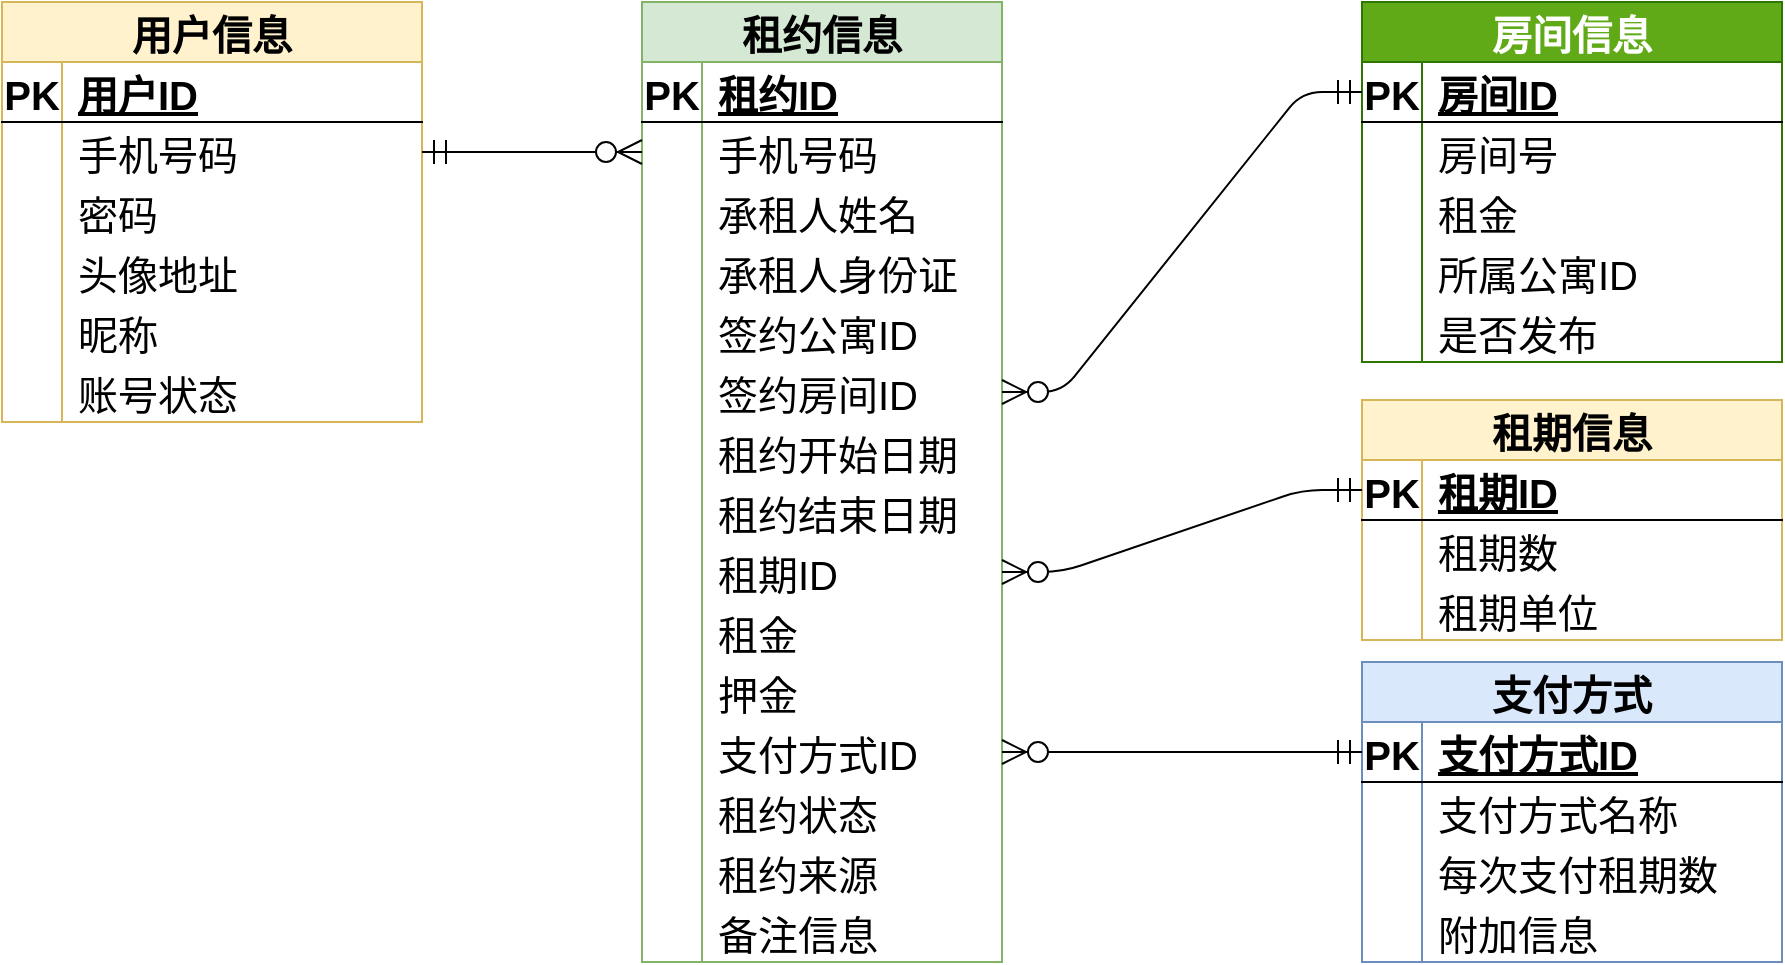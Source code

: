<mxfile version="21.6.5" type="device">
  <diagram id="R2lEEEUBdFMjLlhIrx00" name="Page-1">
    <mxGraphModel dx="1741" dy="1099" grid="1" gridSize="10" guides="1" tooltips="1" connect="1" arrows="1" fold="1" page="1" pageScale="1" pageWidth="3300" pageHeight="4681" math="0" shadow="0" extFonts="Permanent Marker^https://fonts.googleapis.com/css?family=Permanent+Marker">
      <root>
        <mxCell id="0" />
        <mxCell id="1" parent="0" />
        <mxCell id="C-vyLk0tnHw3VtMMgP7b-23" value="租约信息" style="shape=table;startSize=30;container=1;collapsible=1;childLayout=tableLayout;fixedRows=1;rowLines=0;fontStyle=1;align=center;resizeLast=1;rounded=0;fontSize=20;fillColor=#d5e8d4;strokeColor=#82b366;" parent="1" vertex="1">
          <mxGeometry x="720" y="1921" width="180" height="480" as="geometry" />
        </mxCell>
        <mxCell id="C-vyLk0tnHw3VtMMgP7b-24" value="" style="shape=partialRectangle;collapsible=0;dropTarget=0;pointerEvents=0;fillColor=none;points=[[0,0.5],[1,0.5]];portConstraint=eastwest;top=0;left=0;right=0;bottom=1;rounded=0;fontSize=20;" parent="C-vyLk0tnHw3VtMMgP7b-23" vertex="1">
          <mxGeometry y="30" width="180" height="30" as="geometry" />
        </mxCell>
        <mxCell id="C-vyLk0tnHw3VtMMgP7b-25" value="PK" style="shape=partialRectangle;overflow=hidden;connectable=0;fillColor=none;top=0;left=0;bottom=0;right=0;fontStyle=1;rounded=0;fontSize=20;" parent="C-vyLk0tnHw3VtMMgP7b-24" vertex="1">
          <mxGeometry width="30" height="30" as="geometry">
            <mxRectangle width="30" height="30" as="alternateBounds" />
          </mxGeometry>
        </mxCell>
        <mxCell id="C-vyLk0tnHw3VtMMgP7b-26" value="租约ID" style="shape=partialRectangle;overflow=hidden;connectable=0;fillColor=none;top=0;left=0;bottom=0;right=0;align=left;spacingLeft=6;fontStyle=5;rounded=0;fontSize=20;" parent="C-vyLk0tnHw3VtMMgP7b-24" vertex="1">
          <mxGeometry x="30" width="150" height="30" as="geometry">
            <mxRectangle width="150" height="30" as="alternateBounds" />
          </mxGeometry>
        </mxCell>
        <mxCell id="C-vyLk0tnHw3VtMMgP7b-27" value="" style="shape=partialRectangle;collapsible=0;dropTarget=0;pointerEvents=0;fillColor=none;points=[[0,0.5],[1,0.5]];portConstraint=eastwest;top=0;left=0;right=0;bottom=0;rounded=0;fontSize=20;" parent="C-vyLk0tnHw3VtMMgP7b-23" vertex="1">
          <mxGeometry y="60" width="180" height="30" as="geometry" />
        </mxCell>
        <mxCell id="C-vyLk0tnHw3VtMMgP7b-28" value="" style="shape=partialRectangle;overflow=hidden;connectable=0;fillColor=none;top=0;left=0;bottom=0;right=0;rounded=0;fontSize=20;" parent="C-vyLk0tnHw3VtMMgP7b-27" vertex="1">
          <mxGeometry width="30" height="30" as="geometry">
            <mxRectangle width="30" height="30" as="alternateBounds" />
          </mxGeometry>
        </mxCell>
        <mxCell id="C-vyLk0tnHw3VtMMgP7b-29" value="手机号码" style="shape=partialRectangle;overflow=hidden;connectable=0;fillColor=none;top=0;left=0;bottom=0;right=0;align=left;spacingLeft=6;rounded=0;fontSize=20;" parent="C-vyLk0tnHw3VtMMgP7b-27" vertex="1">
          <mxGeometry x="30" width="150" height="30" as="geometry">
            <mxRectangle width="150" height="30" as="alternateBounds" />
          </mxGeometry>
        </mxCell>
        <mxCell id="EcPGF8lhLybokYXhpb2R-1" style="shape=partialRectangle;collapsible=0;dropTarget=0;pointerEvents=0;fillColor=none;points=[[0,0.5],[1,0.5]];portConstraint=eastwest;top=0;left=0;right=0;bottom=0;rounded=0;fontSize=20;" parent="C-vyLk0tnHw3VtMMgP7b-23" vertex="1">
          <mxGeometry y="90" width="180" height="30" as="geometry" />
        </mxCell>
        <mxCell id="EcPGF8lhLybokYXhpb2R-2" style="shape=partialRectangle;overflow=hidden;connectable=0;fillColor=none;top=0;left=0;bottom=0;right=0;rounded=0;fontSize=20;" parent="EcPGF8lhLybokYXhpb2R-1" vertex="1">
          <mxGeometry width="30" height="30" as="geometry">
            <mxRectangle width="30" height="30" as="alternateBounds" />
          </mxGeometry>
        </mxCell>
        <mxCell id="EcPGF8lhLybokYXhpb2R-3" value="承租人姓名" style="shape=partialRectangle;overflow=hidden;connectable=0;fillColor=none;top=0;left=0;bottom=0;right=0;align=left;spacingLeft=6;rounded=0;fontSize=20;" parent="EcPGF8lhLybokYXhpb2R-1" vertex="1">
          <mxGeometry x="30" width="150" height="30" as="geometry">
            <mxRectangle width="150" height="30" as="alternateBounds" />
          </mxGeometry>
        </mxCell>
        <mxCell id="EcPGF8lhLybokYXhpb2R-4" style="shape=partialRectangle;collapsible=0;dropTarget=0;pointerEvents=0;fillColor=none;points=[[0,0.5],[1,0.5]];portConstraint=eastwest;top=0;left=0;right=0;bottom=0;rounded=0;fontSize=20;" parent="C-vyLk0tnHw3VtMMgP7b-23" vertex="1">
          <mxGeometry y="120" width="180" height="30" as="geometry" />
        </mxCell>
        <mxCell id="EcPGF8lhLybokYXhpb2R-5" style="shape=partialRectangle;overflow=hidden;connectable=0;fillColor=none;top=0;left=0;bottom=0;right=0;rounded=0;fontSize=20;" parent="EcPGF8lhLybokYXhpb2R-4" vertex="1">
          <mxGeometry width="30" height="30" as="geometry">
            <mxRectangle width="30" height="30" as="alternateBounds" />
          </mxGeometry>
        </mxCell>
        <mxCell id="EcPGF8lhLybokYXhpb2R-6" value="承租人身份证" style="shape=partialRectangle;overflow=hidden;connectable=0;fillColor=none;top=0;left=0;bottom=0;right=0;align=left;spacingLeft=6;rounded=0;fontSize=20;" parent="EcPGF8lhLybokYXhpb2R-4" vertex="1">
          <mxGeometry x="30" width="150" height="30" as="geometry">
            <mxRectangle width="150" height="30" as="alternateBounds" />
          </mxGeometry>
        </mxCell>
        <mxCell id="EcPGF8lhLybokYXhpb2R-7" style="shape=partialRectangle;collapsible=0;dropTarget=0;pointerEvents=0;fillColor=none;points=[[0,0.5],[1,0.5]];portConstraint=eastwest;top=0;left=0;right=0;bottom=0;rounded=0;fontSize=20;" parent="C-vyLk0tnHw3VtMMgP7b-23" vertex="1">
          <mxGeometry y="150" width="180" height="30" as="geometry" />
        </mxCell>
        <mxCell id="EcPGF8lhLybokYXhpb2R-8" style="shape=partialRectangle;overflow=hidden;connectable=0;fillColor=none;top=0;left=0;bottom=0;right=0;rounded=0;fontSize=20;" parent="EcPGF8lhLybokYXhpb2R-7" vertex="1">
          <mxGeometry width="30" height="30" as="geometry">
            <mxRectangle width="30" height="30" as="alternateBounds" />
          </mxGeometry>
        </mxCell>
        <mxCell id="EcPGF8lhLybokYXhpb2R-9" value="签约公寓ID" style="shape=partialRectangle;overflow=hidden;connectable=0;fillColor=none;top=0;left=0;bottom=0;right=0;align=left;spacingLeft=6;rounded=0;fontSize=20;" parent="EcPGF8lhLybokYXhpb2R-7" vertex="1">
          <mxGeometry x="30" width="150" height="30" as="geometry">
            <mxRectangle width="150" height="30" as="alternateBounds" />
          </mxGeometry>
        </mxCell>
        <mxCell id="EcPGF8lhLybokYXhpb2R-11" style="shape=partialRectangle;collapsible=0;dropTarget=0;pointerEvents=0;fillColor=none;points=[[0,0.5],[1,0.5]];portConstraint=eastwest;top=0;left=0;right=0;bottom=0;rounded=0;fontSize=20;" parent="C-vyLk0tnHw3VtMMgP7b-23" vertex="1">
          <mxGeometry y="180" width="180" height="30" as="geometry" />
        </mxCell>
        <mxCell id="EcPGF8lhLybokYXhpb2R-12" style="shape=partialRectangle;overflow=hidden;connectable=0;fillColor=none;top=0;left=0;bottom=0;right=0;rounded=0;fontSize=20;" parent="EcPGF8lhLybokYXhpb2R-11" vertex="1">
          <mxGeometry width="30" height="30" as="geometry">
            <mxRectangle width="30" height="30" as="alternateBounds" />
          </mxGeometry>
        </mxCell>
        <mxCell id="EcPGF8lhLybokYXhpb2R-13" value="签约房间ID" style="shape=partialRectangle;overflow=hidden;connectable=0;fillColor=none;top=0;left=0;bottom=0;right=0;align=left;spacingLeft=6;rounded=0;fontSize=20;" parent="EcPGF8lhLybokYXhpb2R-11" vertex="1">
          <mxGeometry x="30" width="150" height="30" as="geometry">
            <mxRectangle width="150" height="30" as="alternateBounds" />
          </mxGeometry>
        </mxCell>
        <mxCell id="EcPGF8lhLybokYXhpb2R-14" style="shape=partialRectangle;collapsible=0;dropTarget=0;pointerEvents=0;fillColor=none;points=[[0,0.5],[1,0.5]];portConstraint=eastwest;top=0;left=0;right=0;bottom=0;rounded=0;fontSize=20;" parent="C-vyLk0tnHw3VtMMgP7b-23" vertex="1">
          <mxGeometry y="210" width="180" height="30" as="geometry" />
        </mxCell>
        <mxCell id="EcPGF8lhLybokYXhpb2R-15" style="shape=partialRectangle;overflow=hidden;connectable=0;fillColor=none;top=0;left=0;bottom=0;right=0;rounded=0;fontSize=20;" parent="EcPGF8lhLybokYXhpb2R-14" vertex="1">
          <mxGeometry width="30" height="30" as="geometry">
            <mxRectangle width="30" height="30" as="alternateBounds" />
          </mxGeometry>
        </mxCell>
        <mxCell id="EcPGF8lhLybokYXhpb2R-16" value="租约开始日期" style="shape=partialRectangle;overflow=hidden;connectable=0;fillColor=none;top=0;left=0;bottom=0;right=0;align=left;spacingLeft=6;rounded=0;fontSize=20;" parent="EcPGF8lhLybokYXhpb2R-14" vertex="1">
          <mxGeometry x="30" width="150" height="30" as="geometry">
            <mxRectangle width="150" height="30" as="alternateBounds" />
          </mxGeometry>
        </mxCell>
        <mxCell id="EcPGF8lhLybokYXhpb2R-17" style="shape=partialRectangle;collapsible=0;dropTarget=0;pointerEvents=0;fillColor=none;points=[[0,0.5],[1,0.5]];portConstraint=eastwest;top=0;left=0;right=0;bottom=0;rounded=0;fontSize=20;" parent="C-vyLk0tnHw3VtMMgP7b-23" vertex="1">
          <mxGeometry y="240" width="180" height="30" as="geometry" />
        </mxCell>
        <mxCell id="EcPGF8lhLybokYXhpb2R-18" style="shape=partialRectangle;overflow=hidden;connectable=0;fillColor=none;top=0;left=0;bottom=0;right=0;rounded=0;fontSize=20;" parent="EcPGF8lhLybokYXhpb2R-17" vertex="1">
          <mxGeometry width="30" height="30" as="geometry">
            <mxRectangle width="30" height="30" as="alternateBounds" />
          </mxGeometry>
        </mxCell>
        <mxCell id="EcPGF8lhLybokYXhpb2R-19" value="租约结束日期" style="shape=partialRectangle;overflow=hidden;connectable=0;fillColor=none;top=0;left=0;bottom=0;right=0;align=left;spacingLeft=6;rounded=0;fontSize=20;" parent="EcPGF8lhLybokYXhpb2R-17" vertex="1">
          <mxGeometry x="30" width="150" height="30" as="geometry">
            <mxRectangle width="150" height="30" as="alternateBounds" />
          </mxGeometry>
        </mxCell>
        <mxCell id="EcPGF8lhLybokYXhpb2R-20" style="shape=partialRectangle;collapsible=0;dropTarget=0;pointerEvents=0;fillColor=none;points=[[0,0.5],[1,0.5]];portConstraint=eastwest;top=0;left=0;right=0;bottom=0;rounded=0;fontSize=20;" parent="C-vyLk0tnHw3VtMMgP7b-23" vertex="1">
          <mxGeometry y="270" width="180" height="30" as="geometry" />
        </mxCell>
        <mxCell id="EcPGF8lhLybokYXhpb2R-21" style="shape=partialRectangle;overflow=hidden;connectable=0;fillColor=none;top=0;left=0;bottom=0;right=0;rounded=0;fontSize=20;" parent="EcPGF8lhLybokYXhpb2R-20" vertex="1">
          <mxGeometry width="30" height="30" as="geometry">
            <mxRectangle width="30" height="30" as="alternateBounds" />
          </mxGeometry>
        </mxCell>
        <mxCell id="EcPGF8lhLybokYXhpb2R-22" value="租期ID" style="shape=partialRectangle;overflow=hidden;connectable=0;fillColor=none;top=0;left=0;bottom=0;right=0;align=left;spacingLeft=6;rounded=0;fontSize=20;" parent="EcPGF8lhLybokYXhpb2R-20" vertex="1">
          <mxGeometry x="30" width="150" height="30" as="geometry">
            <mxRectangle width="150" height="30" as="alternateBounds" />
          </mxGeometry>
        </mxCell>
        <mxCell id="EcPGF8lhLybokYXhpb2R-23" style="shape=partialRectangle;collapsible=0;dropTarget=0;pointerEvents=0;fillColor=none;points=[[0,0.5],[1,0.5]];portConstraint=eastwest;top=0;left=0;right=0;bottom=0;rounded=0;fontSize=20;" parent="C-vyLk0tnHw3VtMMgP7b-23" vertex="1">
          <mxGeometry y="300" width="180" height="30" as="geometry" />
        </mxCell>
        <mxCell id="EcPGF8lhLybokYXhpb2R-24" style="shape=partialRectangle;overflow=hidden;connectable=0;fillColor=none;top=0;left=0;bottom=0;right=0;rounded=0;fontSize=20;" parent="EcPGF8lhLybokYXhpb2R-23" vertex="1">
          <mxGeometry width="30" height="30" as="geometry">
            <mxRectangle width="30" height="30" as="alternateBounds" />
          </mxGeometry>
        </mxCell>
        <mxCell id="EcPGF8lhLybokYXhpb2R-25" value="租金" style="shape=partialRectangle;overflow=hidden;connectable=0;fillColor=none;top=0;left=0;bottom=0;right=0;align=left;spacingLeft=6;rounded=0;fontSize=20;" parent="EcPGF8lhLybokYXhpb2R-23" vertex="1">
          <mxGeometry x="30" width="150" height="30" as="geometry">
            <mxRectangle width="150" height="30" as="alternateBounds" />
          </mxGeometry>
        </mxCell>
        <mxCell id="EcPGF8lhLybokYXhpb2R-26" style="shape=partialRectangle;collapsible=0;dropTarget=0;pointerEvents=0;fillColor=none;points=[[0,0.5],[1,0.5]];portConstraint=eastwest;top=0;left=0;right=0;bottom=0;rounded=0;fontSize=20;" parent="C-vyLk0tnHw3VtMMgP7b-23" vertex="1">
          <mxGeometry y="330" width="180" height="30" as="geometry" />
        </mxCell>
        <mxCell id="EcPGF8lhLybokYXhpb2R-27" style="shape=partialRectangle;overflow=hidden;connectable=0;fillColor=none;top=0;left=0;bottom=0;right=0;rounded=0;fontSize=20;" parent="EcPGF8lhLybokYXhpb2R-26" vertex="1">
          <mxGeometry width="30" height="30" as="geometry">
            <mxRectangle width="30" height="30" as="alternateBounds" />
          </mxGeometry>
        </mxCell>
        <mxCell id="EcPGF8lhLybokYXhpb2R-28" value="押金" style="shape=partialRectangle;overflow=hidden;connectable=0;fillColor=none;top=0;left=0;bottom=0;right=0;align=left;spacingLeft=6;rounded=0;fontSize=20;" parent="EcPGF8lhLybokYXhpb2R-26" vertex="1">
          <mxGeometry x="30" width="150" height="30" as="geometry">
            <mxRectangle width="150" height="30" as="alternateBounds" />
          </mxGeometry>
        </mxCell>
        <mxCell id="EcPGF8lhLybokYXhpb2R-29" style="shape=partialRectangle;collapsible=0;dropTarget=0;pointerEvents=0;fillColor=none;points=[[0,0.5],[1,0.5]];portConstraint=eastwest;top=0;left=0;right=0;bottom=0;rounded=0;fontSize=20;" parent="C-vyLk0tnHw3VtMMgP7b-23" vertex="1">
          <mxGeometry y="360" width="180" height="30" as="geometry" />
        </mxCell>
        <mxCell id="EcPGF8lhLybokYXhpb2R-30" style="shape=partialRectangle;overflow=hidden;connectable=0;fillColor=none;top=0;left=0;bottom=0;right=0;rounded=0;fontSize=20;" parent="EcPGF8lhLybokYXhpb2R-29" vertex="1">
          <mxGeometry width="30" height="30" as="geometry">
            <mxRectangle width="30" height="30" as="alternateBounds" />
          </mxGeometry>
        </mxCell>
        <mxCell id="EcPGF8lhLybokYXhpb2R-31" value="支付方式ID" style="shape=partialRectangle;overflow=hidden;connectable=0;fillColor=none;top=0;left=0;bottom=0;right=0;align=left;spacingLeft=6;rounded=0;fontSize=20;" parent="EcPGF8lhLybokYXhpb2R-29" vertex="1">
          <mxGeometry x="30" width="150" height="30" as="geometry">
            <mxRectangle width="150" height="30" as="alternateBounds" />
          </mxGeometry>
        </mxCell>
        <mxCell id="EcPGF8lhLybokYXhpb2R-32" style="shape=partialRectangle;collapsible=0;dropTarget=0;pointerEvents=0;fillColor=none;points=[[0,0.5],[1,0.5]];portConstraint=eastwest;top=0;left=0;right=0;bottom=0;rounded=0;fontSize=20;" parent="C-vyLk0tnHw3VtMMgP7b-23" vertex="1">
          <mxGeometry y="390" width="180" height="30" as="geometry" />
        </mxCell>
        <mxCell id="EcPGF8lhLybokYXhpb2R-33" style="shape=partialRectangle;overflow=hidden;connectable=0;fillColor=none;top=0;left=0;bottom=0;right=0;rounded=0;fontSize=20;" parent="EcPGF8lhLybokYXhpb2R-32" vertex="1">
          <mxGeometry width="30" height="30" as="geometry">
            <mxRectangle width="30" height="30" as="alternateBounds" />
          </mxGeometry>
        </mxCell>
        <mxCell id="EcPGF8lhLybokYXhpb2R-34" value="租约状态" style="shape=partialRectangle;overflow=hidden;connectable=0;fillColor=none;top=0;left=0;bottom=0;right=0;align=left;spacingLeft=6;rounded=0;fontSize=20;" parent="EcPGF8lhLybokYXhpb2R-32" vertex="1">
          <mxGeometry x="30" width="150" height="30" as="geometry">
            <mxRectangle width="150" height="30" as="alternateBounds" />
          </mxGeometry>
        </mxCell>
        <mxCell id="EcPGF8lhLybokYXhpb2R-35" style="shape=partialRectangle;collapsible=0;dropTarget=0;pointerEvents=0;fillColor=none;points=[[0,0.5],[1,0.5]];portConstraint=eastwest;top=0;left=0;right=0;bottom=0;rounded=0;fontSize=20;" parent="C-vyLk0tnHw3VtMMgP7b-23" vertex="1">
          <mxGeometry y="420" width="180" height="30" as="geometry" />
        </mxCell>
        <mxCell id="EcPGF8lhLybokYXhpb2R-36" style="shape=partialRectangle;overflow=hidden;connectable=0;fillColor=none;top=0;left=0;bottom=0;right=0;rounded=0;fontSize=20;" parent="EcPGF8lhLybokYXhpb2R-35" vertex="1">
          <mxGeometry width="30" height="30" as="geometry">
            <mxRectangle width="30" height="30" as="alternateBounds" />
          </mxGeometry>
        </mxCell>
        <mxCell id="EcPGF8lhLybokYXhpb2R-37" value="租约来源" style="shape=partialRectangle;overflow=hidden;connectable=0;fillColor=none;top=0;left=0;bottom=0;right=0;align=left;spacingLeft=6;rounded=0;fontSize=20;" parent="EcPGF8lhLybokYXhpb2R-35" vertex="1">
          <mxGeometry x="30" width="150" height="30" as="geometry">
            <mxRectangle width="150" height="30" as="alternateBounds" />
          </mxGeometry>
        </mxCell>
        <mxCell id="EcPGF8lhLybokYXhpb2R-38" style="shape=partialRectangle;collapsible=0;dropTarget=0;pointerEvents=0;fillColor=none;points=[[0,0.5],[1,0.5]];portConstraint=eastwest;top=0;left=0;right=0;bottom=0;rounded=0;fontSize=20;" parent="C-vyLk0tnHw3VtMMgP7b-23" vertex="1">
          <mxGeometry y="450" width="180" height="30" as="geometry" />
        </mxCell>
        <mxCell id="EcPGF8lhLybokYXhpb2R-39" style="shape=partialRectangle;overflow=hidden;connectable=0;fillColor=none;top=0;left=0;bottom=0;right=0;rounded=0;fontSize=20;" parent="EcPGF8lhLybokYXhpb2R-38" vertex="1">
          <mxGeometry width="30" height="30" as="geometry">
            <mxRectangle width="30" height="30" as="alternateBounds" />
          </mxGeometry>
        </mxCell>
        <mxCell id="EcPGF8lhLybokYXhpb2R-40" value="备注信息" style="shape=partialRectangle;overflow=hidden;connectable=0;fillColor=none;top=0;left=0;bottom=0;right=0;align=left;spacingLeft=6;rounded=0;fontSize=20;" parent="EcPGF8lhLybokYXhpb2R-38" vertex="1">
          <mxGeometry x="30" width="150" height="30" as="geometry">
            <mxRectangle width="150" height="30" as="alternateBounds" />
          </mxGeometry>
        </mxCell>
        <mxCell id="EcPGF8lhLybokYXhpb2R-250" value="用户信息" style="shape=table;startSize=30;container=1;collapsible=1;childLayout=tableLayout;fixedRows=1;rowLines=0;fontStyle=1;align=center;resizeLast=1;rounded=0;fontSize=20;fillColor=#fff2cc;strokeColor=#d6b656;" parent="1" vertex="1">
          <mxGeometry x="400" y="1921" width="210" height="210" as="geometry" />
        </mxCell>
        <mxCell id="EcPGF8lhLybokYXhpb2R-251" value="" style="shape=partialRectangle;collapsible=0;dropTarget=0;pointerEvents=0;fillColor=none;points=[[0,0.5],[1,0.5]];portConstraint=eastwest;top=0;left=0;right=0;bottom=1;rounded=0;fontSize=20;" parent="EcPGF8lhLybokYXhpb2R-250" vertex="1">
          <mxGeometry y="30" width="210" height="30" as="geometry" />
        </mxCell>
        <mxCell id="EcPGF8lhLybokYXhpb2R-252" value="PK" style="shape=partialRectangle;overflow=hidden;connectable=0;fillColor=none;top=0;left=0;bottom=0;right=0;fontStyle=1;rounded=0;fontSize=20;" parent="EcPGF8lhLybokYXhpb2R-251" vertex="1">
          <mxGeometry width="30" height="30" as="geometry">
            <mxRectangle width="30" height="30" as="alternateBounds" />
          </mxGeometry>
        </mxCell>
        <mxCell id="EcPGF8lhLybokYXhpb2R-253" value="用户ID" style="shape=partialRectangle;overflow=hidden;connectable=0;fillColor=none;top=0;left=0;bottom=0;right=0;align=left;spacingLeft=6;fontStyle=5;rounded=0;fontSize=20;" parent="EcPGF8lhLybokYXhpb2R-251" vertex="1">
          <mxGeometry x="30" width="180" height="30" as="geometry">
            <mxRectangle width="180" height="30" as="alternateBounds" />
          </mxGeometry>
        </mxCell>
        <mxCell id="EcPGF8lhLybokYXhpb2R-254" value="" style="shape=partialRectangle;collapsible=0;dropTarget=0;pointerEvents=0;fillColor=none;points=[[0,0.5],[1,0.5]];portConstraint=eastwest;top=0;left=0;right=0;bottom=0;rounded=0;fontSize=20;" parent="EcPGF8lhLybokYXhpb2R-250" vertex="1">
          <mxGeometry y="60" width="210" height="30" as="geometry" />
        </mxCell>
        <mxCell id="EcPGF8lhLybokYXhpb2R-255" value="" style="shape=partialRectangle;overflow=hidden;connectable=0;fillColor=none;top=0;left=0;bottom=0;right=0;rounded=0;fontSize=20;" parent="EcPGF8lhLybokYXhpb2R-254" vertex="1">
          <mxGeometry width="30" height="30" as="geometry">
            <mxRectangle width="30" height="30" as="alternateBounds" />
          </mxGeometry>
        </mxCell>
        <mxCell id="EcPGF8lhLybokYXhpb2R-256" value="手机号码" style="shape=partialRectangle;overflow=hidden;connectable=0;fillColor=none;top=0;left=0;bottom=0;right=0;align=left;spacingLeft=6;rounded=0;fontSize=20;" parent="EcPGF8lhLybokYXhpb2R-254" vertex="1">
          <mxGeometry x="30" width="180" height="30" as="geometry">
            <mxRectangle width="180" height="30" as="alternateBounds" />
          </mxGeometry>
        </mxCell>
        <mxCell id="EcPGF8lhLybokYXhpb2R-257" style="shape=partialRectangle;collapsible=0;dropTarget=0;pointerEvents=0;fillColor=none;points=[[0,0.5],[1,0.5]];portConstraint=eastwest;top=0;left=0;right=0;bottom=0;rounded=0;fontSize=20;" parent="EcPGF8lhLybokYXhpb2R-250" vertex="1">
          <mxGeometry y="90" width="210" height="30" as="geometry" />
        </mxCell>
        <mxCell id="EcPGF8lhLybokYXhpb2R-258" style="shape=partialRectangle;overflow=hidden;connectable=0;fillColor=none;top=0;left=0;bottom=0;right=0;rounded=0;fontSize=20;" parent="EcPGF8lhLybokYXhpb2R-257" vertex="1">
          <mxGeometry width="30" height="30" as="geometry">
            <mxRectangle width="30" height="30" as="alternateBounds" />
          </mxGeometry>
        </mxCell>
        <mxCell id="EcPGF8lhLybokYXhpb2R-259" value="密码" style="shape=partialRectangle;overflow=hidden;connectable=0;fillColor=none;top=0;left=0;bottom=0;right=0;align=left;spacingLeft=6;rounded=0;fontSize=20;" parent="EcPGF8lhLybokYXhpb2R-257" vertex="1">
          <mxGeometry x="30" width="180" height="30" as="geometry">
            <mxRectangle width="180" height="30" as="alternateBounds" />
          </mxGeometry>
        </mxCell>
        <mxCell id="EcPGF8lhLybokYXhpb2R-260" style="shape=partialRectangle;collapsible=0;dropTarget=0;pointerEvents=0;fillColor=none;points=[[0,0.5],[1,0.5]];portConstraint=eastwest;top=0;left=0;right=0;bottom=0;rounded=0;fontSize=20;" parent="EcPGF8lhLybokYXhpb2R-250" vertex="1">
          <mxGeometry y="120" width="210" height="30" as="geometry" />
        </mxCell>
        <mxCell id="EcPGF8lhLybokYXhpb2R-261" style="shape=partialRectangle;overflow=hidden;connectable=0;fillColor=none;top=0;left=0;bottom=0;right=0;rounded=0;fontSize=20;" parent="EcPGF8lhLybokYXhpb2R-260" vertex="1">
          <mxGeometry width="30" height="30" as="geometry">
            <mxRectangle width="30" height="30" as="alternateBounds" />
          </mxGeometry>
        </mxCell>
        <mxCell id="EcPGF8lhLybokYXhpb2R-262" value="头像地址" style="shape=partialRectangle;overflow=hidden;connectable=0;fillColor=none;top=0;left=0;bottom=0;right=0;align=left;spacingLeft=6;rounded=0;fontSize=20;" parent="EcPGF8lhLybokYXhpb2R-260" vertex="1">
          <mxGeometry x="30" width="180" height="30" as="geometry">
            <mxRectangle width="180" height="30" as="alternateBounds" />
          </mxGeometry>
        </mxCell>
        <mxCell id="EcPGF8lhLybokYXhpb2R-263" style="shape=partialRectangle;collapsible=0;dropTarget=0;pointerEvents=0;fillColor=none;points=[[0,0.5],[1,0.5]];portConstraint=eastwest;top=0;left=0;right=0;bottom=0;rounded=0;fontSize=20;" parent="EcPGF8lhLybokYXhpb2R-250" vertex="1">
          <mxGeometry y="150" width="210" height="30" as="geometry" />
        </mxCell>
        <mxCell id="EcPGF8lhLybokYXhpb2R-264" style="shape=partialRectangle;overflow=hidden;connectable=0;fillColor=none;top=0;left=0;bottom=0;right=0;rounded=0;fontSize=20;" parent="EcPGF8lhLybokYXhpb2R-263" vertex="1">
          <mxGeometry width="30" height="30" as="geometry">
            <mxRectangle width="30" height="30" as="alternateBounds" />
          </mxGeometry>
        </mxCell>
        <mxCell id="EcPGF8lhLybokYXhpb2R-265" value="昵称" style="shape=partialRectangle;overflow=hidden;connectable=0;fillColor=none;top=0;left=0;bottom=0;right=0;align=left;spacingLeft=6;rounded=0;fontSize=20;" parent="EcPGF8lhLybokYXhpb2R-263" vertex="1">
          <mxGeometry x="30" width="180" height="30" as="geometry">
            <mxRectangle width="180" height="30" as="alternateBounds" />
          </mxGeometry>
        </mxCell>
        <mxCell id="EcPGF8lhLybokYXhpb2R-266" style="shape=partialRectangle;collapsible=0;dropTarget=0;pointerEvents=0;fillColor=none;points=[[0,0.5],[1,0.5]];portConstraint=eastwest;top=0;left=0;right=0;bottom=0;rounded=0;fontSize=20;" parent="EcPGF8lhLybokYXhpb2R-250" vertex="1">
          <mxGeometry y="180" width="210" height="30" as="geometry" />
        </mxCell>
        <mxCell id="EcPGF8lhLybokYXhpb2R-267" style="shape=partialRectangle;overflow=hidden;connectable=0;fillColor=none;top=0;left=0;bottom=0;right=0;rounded=0;fontSize=20;" parent="EcPGF8lhLybokYXhpb2R-266" vertex="1">
          <mxGeometry width="30" height="30" as="geometry">
            <mxRectangle width="30" height="30" as="alternateBounds" />
          </mxGeometry>
        </mxCell>
        <mxCell id="EcPGF8lhLybokYXhpb2R-268" value="账号状态" style="shape=partialRectangle;overflow=hidden;connectable=0;fillColor=none;top=0;left=0;bottom=0;right=0;align=left;spacingLeft=6;rounded=0;fontSize=20;" parent="EcPGF8lhLybokYXhpb2R-266" vertex="1">
          <mxGeometry x="30" width="180" height="30" as="geometry">
            <mxRectangle width="180" height="30" as="alternateBounds" />
          </mxGeometry>
        </mxCell>
        <mxCell id="EcPGF8lhLybokYXhpb2R-294" value="房间信息" style="shape=table;startSize=30;container=1;collapsible=1;childLayout=tableLayout;fixedRows=1;rowLines=0;fontStyle=1;align=center;resizeLast=1;rounded=0;fontSize=20;fillColor=#60a917;strokeColor=#2D7600;fontColor=#ffffff;" parent="1" vertex="1">
          <mxGeometry x="1080" y="1921" width="210" height="180" as="geometry" />
        </mxCell>
        <mxCell id="EcPGF8lhLybokYXhpb2R-295" value="" style="shape=partialRectangle;collapsible=0;dropTarget=0;pointerEvents=0;fillColor=none;points=[[0,0.5],[1,0.5]];portConstraint=eastwest;top=0;left=0;right=0;bottom=1;rounded=0;fontSize=20;" parent="EcPGF8lhLybokYXhpb2R-294" vertex="1">
          <mxGeometry y="30" width="210" height="30" as="geometry" />
        </mxCell>
        <mxCell id="EcPGF8lhLybokYXhpb2R-296" value="PK" style="shape=partialRectangle;overflow=hidden;connectable=0;fillColor=none;top=0;left=0;bottom=0;right=0;fontStyle=1;rounded=0;fontSize=20;" parent="EcPGF8lhLybokYXhpb2R-295" vertex="1">
          <mxGeometry width="30" height="30" as="geometry">
            <mxRectangle width="30" height="30" as="alternateBounds" />
          </mxGeometry>
        </mxCell>
        <mxCell id="EcPGF8lhLybokYXhpb2R-297" value="房间ID" style="shape=partialRectangle;overflow=hidden;connectable=0;fillColor=none;top=0;left=0;bottom=0;right=0;align=left;spacingLeft=6;fontStyle=5;rounded=0;fontSize=20;" parent="EcPGF8lhLybokYXhpb2R-295" vertex="1">
          <mxGeometry x="30" width="180" height="30" as="geometry">
            <mxRectangle width="180" height="30" as="alternateBounds" />
          </mxGeometry>
        </mxCell>
        <mxCell id="EcPGF8lhLybokYXhpb2R-298" value="" style="shape=partialRectangle;collapsible=0;dropTarget=0;pointerEvents=0;fillColor=none;points=[[0,0.5],[1,0.5]];portConstraint=eastwest;top=0;left=0;right=0;bottom=0;rounded=0;fontSize=20;" parent="EcPGF8lhLybokYXhpb2R-294" vertex="1">
          <mxGeometry y="60" width="210" height="30" as="geometry" />
        </mxCell>
        <mxCell id="EcPGF8lhLybokYXhpb2R-299" value="" style="shape=partialRectangle;overflow=hidden;connectable=0;fillColor=none;top=0;left=0;bottom=0;right=0;rounded=0;fontSize=20;" parent="EcPGF8lhLybokYXhpb2R-298" vertex="1">
          <mxGeometry width="30" height="30" as="geometry">
            <mxRectangle width="30" height="30" as="alternateBounds" />
          </mxGeometry>
        </mxCell>
        <mxCell id="EcPGF8lhLybokYXhpb2R-300" value="房间号" style="shape=partialRectangle;overflow=hidden;connectable=0;fillColor=none;top=0;left=0;bottom=0;right=0;align=left;spacingLeft=6;rounded=0;fontSize=20;" parent="EcPGF8lhLybokYXhpb2R-298" vertex="1">
          <mxGeometry x="30" width="180" height="30" as="geometry">
            <mxRectangle width="180" height="30" as="alternateBounds" />
          </mxGeometry>
        </mxCell>
        <mxCell id="EcPGF8lhLybokYXhpb2R-301" style="shape=partialRectangle;collapsible=0;dropTarget=0;pointerEvents=0;fillColor=none;points=[[0,0.5],[1,0.5]];portConstraint=eastwest;top=0;left=0;right=0;bottom=0;rounded=0;fontSize=20;" parent="EcPGF8lhLybokYXhpb2R-294" vertex="1">
          <mxGeometry y="90" width="210" height="30" as="geometry" />
        </mxCell>
        <mxCell id="EcPGF8lhLybokYXhpb2R-302" style="shape=partialRectangle;overflow=hidden;connectable=0;fillColor=none;top=0;left=0;bottom=0;right=0;rounded=0;fontSize=20;" parent="EcPGF8lhLybokYXhpb2R-301" vertex="1">
          <mxGeometry width="30" height="30" as="geometry">
            <mxRectangle width="30" height="30" as="alternateBounds" />
          </mxGeometry>
        </mxCell>
        <mxCell id="EcPGF8lhLybokYXhpb2R-303" value="租金" style="shape=partialRectangle;overflow=hidden;connectable=0;fillColor=none;top=0;left=0;bottom=0;right=0;align=left;spacingLeft=6;rounded=0;fontSize=20;" parent="EcPGF8lhLybokYXhpb2R-301" vertex="1">
          <mxGeometry x="30" width="180" height="30" as="geometry">
            <mxRectangle width="180" height="30" as="alternateBounds" />
          </mxGeometry>
        </mxCell>
        <mxCell id="EcPGF8lhLybokYXhpb2R-304" style="shape=partialRectangle;collapsible=0;dropTarget=0;pointerEvents=0;fillColor=none;points=[[0,0.5],[1,0.5]];portConstraint=eastwest;top=0;left=0;right=0;bottom=0;rounded=0;fontSize=20;" parent="EcPGF8lhLybokYXhpb2R-294" vertex="1">
          <mxGeometry y="120" width="210" height="30" as="geometry" />
        </mxCell>
        <mxCell id="EcPGF8lhLybokYXhpb2R-305" style="shape=partialRectangle;overflow=hidden;connectable=0;fillColor=none;top=0;left=0;bottom=0;right=0;rounded=0;fontSize=20;" parent="EcPGF8lhLybokYXhpb2R-304" vertex="1">
          <mxGeometry width="30" height="30" as="geometry">
            <mxRectangle width="30" height="30" as="alternateBounds" />
          </mxGeometry>
        </mxCell>
        <mxCell id="EcPGF8lhLybokYXhpb2R-306" value="所属公寓ID" style="shape=partialRectangle;overflow=hidden;connectable=0;fillColor=none;top=0;left=0;bottom=0;right=0;align=left;spacingLeft=6;rounded=0;fontSize=20;" parent="EcPGF8lhLybokYXhpb2R-304" vertex="1">
          <mxGeometry x="30" width="180" height="30" as="geometry">
            <mxRectangle width="180" height="30" as="alternateBounds" />
          </mxGeometry>
        </mxCell>
        <mxCell id="EcPGF8lhLybokYXhpb2R-307" style="shape=partialRectangle;collapsible=0;dropTarget=0;pointerEvents=0;fillColor=none;points=[[0,0.5],[1,0.5]];portConstraint=eastwest;top=0;left=0;right=0;bottom=0;rounded=0;fontSize=20;" parent="EcPGF8lhLybokYXhpb2R-294" vertex="1">
          <mxGeometry y="150" width="210" height="30" as="geometry" />
        </mxCell>
        <mxCell id="EcPGF8lhLybokYXhpb2R-308" style="shape=partialRectangle;overflow=hidden;connectable=0;fillColor=none;top=0;left=0;bottom=0;right=0;rounded=0;fontSize=20;" parent="EcPGF8lhLybokYXhpb2R-307" vertex="1">
          <mxGeometry width="30" height="30" as="geometry">
            <mxRectangle width="30" height="30" as="alternateBounds" />
          </mxGeometry>
        </mxCell>
        <mxCell id="EcPGF8lhLybokYXhpb2R-309" value="是否发布" style="shape=partialRectangle;overflow=hidden;connectable=0;fillColor=none;top=0;left=0;bottom=0;right=0;align=left;spacingLeft=6;rounded=0;fontSize=20;" parent="EcPGF8lhLybokYXhpb2R-307" vertex="1">
          <mxGeometry x="30" width="180" height="30" as="geometry">
            <mxRectangle width="180" height="30" as="alternateBounds" />
          </mxGeometry>
        </mxCell>
        <mxCell id="EcPGF8lhLybokYXhpb2R-399" value="支付方式" style="shape=table;startSize=30;container=1;collapsible=1;childLayout=tableLayout;fixedRows=1;rowLines=0;fontStyle=1;align=center;resizeLast=1;rounded=0;fontSize=20;fillColor=#dae8fc;strokeColor=#6c8ebf;" parent="1" vertex="1">
          <mxGeometry x="1080" y="2251" width="210" height="150" as="geometry" />
        </mxCell>
        <mxCell id="EcPGF8lhLybokYXhpb2R-400" value="" style="shape=partialRectangle;collapsible=0;dropTarget=0;pointerEvents=0;fillColor=none;points=[[0,0.5],[1,0.5]];portConstraint=eastwest;top=0;left=0;right=0;bottom=1;rounded=0;fontSize=20;" parent="EcPGF8lhLybokYXhpb2R-399" vertex="1">
          <mxGeometry y="30" width="210" height="30" as="geometry" />
        </mxCell>
        <mxCell id="EcPGF8lhLybokYXhpb2R-401" value="PK" style="shape=partialRectangle;overflow=hidden;connectable=0;fillColor=none;top=0;left=0;bottom=0;right=0;fontStyle=1;rounded=0;fontSize=20;" parent="EcPGF8lhLybokYXhpb2R-400" vertex="1">
          <mxGeometry width="30" height="30" as="geometry">
            <mxRectangle width="30" height="30" as="alternateBounds" />
          </mxGeometry>
        </mxCell>
        <mxCell id="EcPGF8lhLybokYXhpb2R-402" value="支付方式ID" style="shape=partialRectangle;overflow=hidden;connectable=0;fillColor=none;top=0;left=0;bottom=0;right=0;align=left;spacingLeft=6;fontStyle=5;rounded=0;fontSize=20;" parent="EcPGF8lhLybokYXhpb2R-400" vertex="1">
          <mxGeometry x="30" width="180" height="30" as="geometry">
            <mxRectangle width="180" height="30" as="alternateBounds" />
          </mxGeometry>
        </mxCell>
        <mxCell id="EcPGF8lhLybokYXhpb2R-403" value="" style="shape=partialRectangle;collapsible=0;dropTarget=0;pointerEvents=0;fillColor=none;points=[[0,0.5],[1,0.5]];portConstraint=eastwest;top=0;left=0;right=0;bottom=0;rounded=0;fontSize=20;" parent="EcPGF8lhLybokYXhpb2R-399" vertex="1">
          <mxGeometry y="60" width="210" height="30" as="geometry" />
        </mxCell>
        <mxCell id="EcPGF8lhLybokYXhpb2R-404" value="" style="shape=partialRectangle;overflow=hidden;connectable=0;fillColor=none;top=0;left=0;bottom=0;right=0;rounded=0;fontSize=20;" parent="EcPGF8lhLybokYXhpb2R-403" vertex="1">
          <mxGeometry width="30" height="30" as="geometry">
            <mxRectangle width="30" height="30" as="alternateBounds" />
          </mxGeometry>
        </mxCell>
        <mxCell id="EcPGF8lhLybokYXhpb2R-405" value="支付方式名称" style="shape=partialRectangle;overflow=hidden;connectable=0;fillColor=none;top=0;left=0;bottom=0;right=0;align=left;spacingLeft=6;rounded=0;fontSize=20;" parent="EcPGF8lhLybokYXhpb2R-403" vertex="1">
          <mxGeometry x="30" width="180" height="30" as="geometry">
            <mxRectangle width="180" height="30" as="alternateBounds" />
          </mxGeometry>
        </mxCell>
        <mxCell id="EcPGF8lhLybokYXhpb2R-406" style="shape=partialRectangle;collapsible=0;dropTarget=0;pointerEvents=0;fillColor=none;points=[[0,0.5],[1,0.5]];portConstraint=eastwest;top=0;left=0;right=0;bottom=0;rounded=0;fontSize=20;" parent="EcPGF8lhLybokYXhpb2R-399" vertex="1">
          <mxGeometry y="90" width="210" height="30" as="geometry" />
        </mxCell>
        <mxCell id="EcPGF8lhLybokYXhpb2R-407" style="shape=partialRectangle;overflow=hidden;connectable=0;fillColor=none;top=0;left=0;bottom=0;right=0;rounded=0;fontSize=20;" parent="EcPGF8lhLybokYXhpb2R-406" vertex="1">
          <mxGeometry width="30" height="30" as="geometry">
            <mxRectangle width="30" height="30" as="alternateBounds" />
          </mxGeometry>
        </mxCell>
        <mxCell id="EcPGF8lhLybokYXhpb2R-408" value="每次支付租期数" style="shape=partialRectangle;overflow=hidden;connectable=0;fillColor=none;top=0;left=0;bottom=0;right=0;align=left;spacingLeft=6;rounded=0;fontSize=20;" parent="EcPGF8lhLybokYXhpb2R-406" vertex="1">
          <mxGeometry x="30" width="180" height="30" as="geometry">
            <mxRectangle width="180" height="30" as="alternateBounds" />
          </mxGeometry>
        </mxCell>
        <mxCell id="EcPGF8lhLybokYXhpb2R-409" style="shape=partialRectangle;collapsible=0;dropTarget=0;pointerEvents=0;fillColor=none;points=[[0,0.5],[1,0.5]];portConstraint=eastwest;top=0;left=0;right=0;bottom=0;rounded=0;fontSize=20;" parent="EcPGF8lhLybokYXhpb2R-399" vertex="1">
          <mxGeometry y="120" width="210" height="30" as="geometry" />
        </mxCell>
        <mxCell id="EcPGF8lhLybokYXhpb2R-410" style="shape=partialRectangle;overflow=hidden;connectable=0;fillColor=none;top=0;left=0;bottom=0;right=0;rounded=0;fontSize=20;" parent="EcPGF8lhLybokYXhpb2R-409" vertex="1">
          <mxGeometry width="30" height="30" as="geometry">
            <mxRectangle width="30" height="30" as="alternateBounds" />
          </mxGeometry>
        </mxCell>
        <mxCell id="EcPGF8lhLybokYXhpb2R-411" value="附加信息" style="shape=partialRectangle;overflow=hidden;connectable=0;fillColor=none;top=0;left=0;bottom=0;right=0;align=left;spacingLeft=6;rounded=0;fontSize=20;" parent="EcPGF8lhLybokYXhpb2R-409" vertex="1">
          <mxGeometry x="30" width="180" height="30" as="geometry">
            <mxRectangle width="180" height="30" as="alternateBounds" />
          </mxGeometry>
        </mxCell>
        <mxCell id="EcPGF8lhLybokYXhpb2R-468" value="租期信息" style="shape=table;startSize=30;container=1;collapsible=1;childLayout=tableLayout;fixedRows=1;rowLines=0;fontStyle=1;align=center;resizeLast=1;rounded=0;fontSize=20;fillColor=#fff2cc;strokeColor=#d6b656;" parent="1" vertex="1">
          <mxGeometry x="1080" y="2120" width="210" height="120" as="geometry" />
        </mxCell>
        <mxCell id="EcPGF8lhLybokYXhpb2R-469" value="" style="shape=partialRectangle;collapsible=0;dropTarget=0;pointerEvents=0;fillColor=none;points=[[0,0.5],[1,0.5]];portConstraint=eastwest;top=0;left=0;right=0;bottom=1;rounded=0;fontSize=20;" parent="EcPGF8lhLybokYXhpb2R-468" vertex="1">
          <mxGeometry y="30" width="210" height="30" as="geometry" />
        </mxCell>
        <mxCell id="EcPGF8lhLybokYXhpb2R-470" value="PK" style="shape=partialRectangle;overflow=hidden;connectable=0;fillColor=none;top=0;left=0;bottom=0;right=0;fontStyle=1;rounded=0;fontSize=20;" parent="EcPGF8lhLybokYXhpb2R-469" vertex="1">
          <mxGeometry width="30" height="30" as="geometry">
            <mxRectangle width="30" height="30" as="alternateBounds" />
          </mxGeometry>
        </mxCell>
        <mxCell id="EcPGF8lhLybokYXhpb2R-471" value="租期ID" style="shape=partialRectangle;overflow=hidden;connectable=0;fillColor=none;top=0;left=0;bottom=0;right=0;align=left;spacingLeft=6;fontStyle=5;rounded=0;fontSize=20;" parent="EcPGF8lhLybokYXhpb2R-469" vertex="1">
          <mxGeometry x="30" width="180" height="30" as="geometry">
            <mxRectangle width="180" height="30" as="alternateBounds" />
          </mxGeometry>
        </mxCell>
        <mxCell id="EcPGF8lhLybokYXhpb2R-472" value="" style="shape=partialRectangle;collapsible=0;dropTarget=0;pointerEvents=0;fillColor=none;points=[[0,0.5],[1,0.5]];portConstraint=eastwest;top=0;left=0;right=0;bottom=0;rounded=0;fontSize=20;" parent="EcPGF8lhLybokYXhpb2R-468" vertex="1">
          <mxGeometry y="60" width="210" height="30" as="geometry" />
        </mxCell>
        <mxCell id="EcPGF8lhLybokYXhpb2R-473" value="" style="shape=partialRectangle;overflow=hidden;connectable=0;fillColor=none;top=0;left=0;bottom=0;right=0;rounded=0;fontSize=20;" parent="EcPGF8lhLybokYXhpb2R-472" vertex="1">
          <mxGeometry width="30" height="30" as="geometry">
            <mxRectangle width="30" height="30" as="alternateBounds" />
          </mxGeometry>
        </mxCell>
        <mxCell id="EcPGF8lhLybokYXhpb2R-474" value="租期数" style="shape=partialRectangle;overflow=hidden;connectable=0;fillColor=none;top=0;left=0;bottom=0;right=0;align=left;spacingLeft=6;rounded=0;fontSize=20;" parent="EcPGF8lhLybokYXhpb2R-472" vertex="1">
          <mxGeometry x="30" width="180" height="30" as="geometry">
            <mxRectangle width="180" height="30" as="alternateBounds" />
          </mxGeometry>
        </mxCell>
        <mxCell id="EcPGF8lhLybokYXhpb2R-475" style="shape=partialRectangle;collapsible=0;dropTarget=0;pointerEvents=0;fillColor=none;points=[[0,0.5],[1,0.5]];portConstraint=eastwest;top=0;left=0;right=0;bottom=0;rounded=0;fontSize=20;" parent="EcPGF8lhLybokYXhpb2R-468" vertex="1">
          <mxGeometry y="90" width="210" height="30" as="geometry" />
        </mxCell>
        <mxCell id="EcPGF8lhLybokYXhpb2R-476" style="shape=partialRectangle;overflow=hidden;connectable=0;fillColor=none;top=0;left=0;bottom=0;right=0;rounded=0;fontSize=20;" parent="EcPGF8lhLybokYXhpb2R-475" vertex="1">
          <mxGeometry width="30" height="30" as="geometry">
            <mxRectangle width="30" height="30" as="alternateBounds" />
          </mxGeometry>
        </mxCell>
        <mxCell id="EcPGF8lhLybokYXhpb2R-477" value="租期单位" style="shape=partialRectangle;overflow=hidden;connectable=0;fillColor=none;top=0;left=0;bottom=0;right=0;align=left;spacingLeft=6;rounded=0;fontSize=20;" parent="EcPGF8lhLybokYXhpb2R-475" vertex="1">
          <mxGeometry x="30" width="180" height="30" as="geometry">
            <mxRectangle width="180" height="30" as="alternateBounds" />
          </mxGeometry>
        </mxCell>
        <mxCell id="EcPGF8lhLybokYXhpb2R-537" value="" style="edgeStyle=entityRelationEdgeStyle;fontSize=19;html=1;endArrow=ERzeroToMany;startArrow=ERmandOne;exitX=1;exitY=0.5;exitDx=0;exitDy=0;endSize=10;startSize=10;" parent="1" source="EcPGF8lhLybokYXhpb2R-254" target="C-vyLk0tnHw3VtMMgP7b-27" edge="1">
          <mxGeometry width="100" height="100" relative="1" as="geometry">
            <mxPoint x="230" y="3090" as="sourcePoint" />
            <mxPoint x="330" y="2990" as="targetPoint" />
          </mxGeometry>
        </mxCell>
        <mxCell id="EcPGF8lhLybokYXhpb2R-540" value="" style="edgeStyle=entityRelationEdgeStyle;fontSize=19;html=1;endArrow=ERzeroToMany;startArrow=ERmandOne;endSize=10;startSize=10;" parent="1" source="EcPGF8lhLybokYXhpb2R-295" target="EcPGF8lhLybokYXhpb2R-11" edge="1">
          <mxGeometry width="100" height="100" relative="1" as="geometry">
            <mxPoint x="540" y="2605" as="sourcePoint" />
            <mxPoint x="730" y="2006" as="targetPoint" />
          </mxGeometry>
        </mxCell>
        <mxCell id="EcPGF8lhLybokYXhpb2R-568" value="" style="edgeStyle=entityRelationEdgeStyle;fontSize=12;html=1;endArrow=ERzeroToMany;startArrow=ERmandOne;endSize=10;startSize=10;elbow=vertical;" parent="1" source="EcPGF8lhLybokYXhpb2R-400" target="EcPGF8lhLybokYXhpb2R-29" edge="1">
          <mxGeometry width="100" height="100" relative="1" as="geometry">
            <mxPoint x="1770" y="1975" as="sourcePoint" />
            <mxPoint x="910" y="2216" as="targetPoint" />
          </mxGeometry>
        </mxCell>
        <mxCell id="vq24JOdENSgZi1oONNWD-2" value="" style="edgeStyle=entityRelationEdgeStyle;fontSize=19;html=1;endArrow=ERzeroToMany;startArrow=ERmandOne;endSize=10;startSize=10;" edge="1" parent="1" source="EcPGF8lhLybokYXhpb2R-469" target="EcPGF8lhLybokYXhpb2R-20">
          <mxGeometry width="100" height="100" relative="1" as="geometry">
            <mxPoint x="1090" y="1976" as="sourcePoint" />
            <mxPoint x="910" y="2126" as="targetPoint" />
          </mxGeometry>
        </mxCell>
      </root>
    </mxGraphModel>
  </diagram>
</mxfile>
